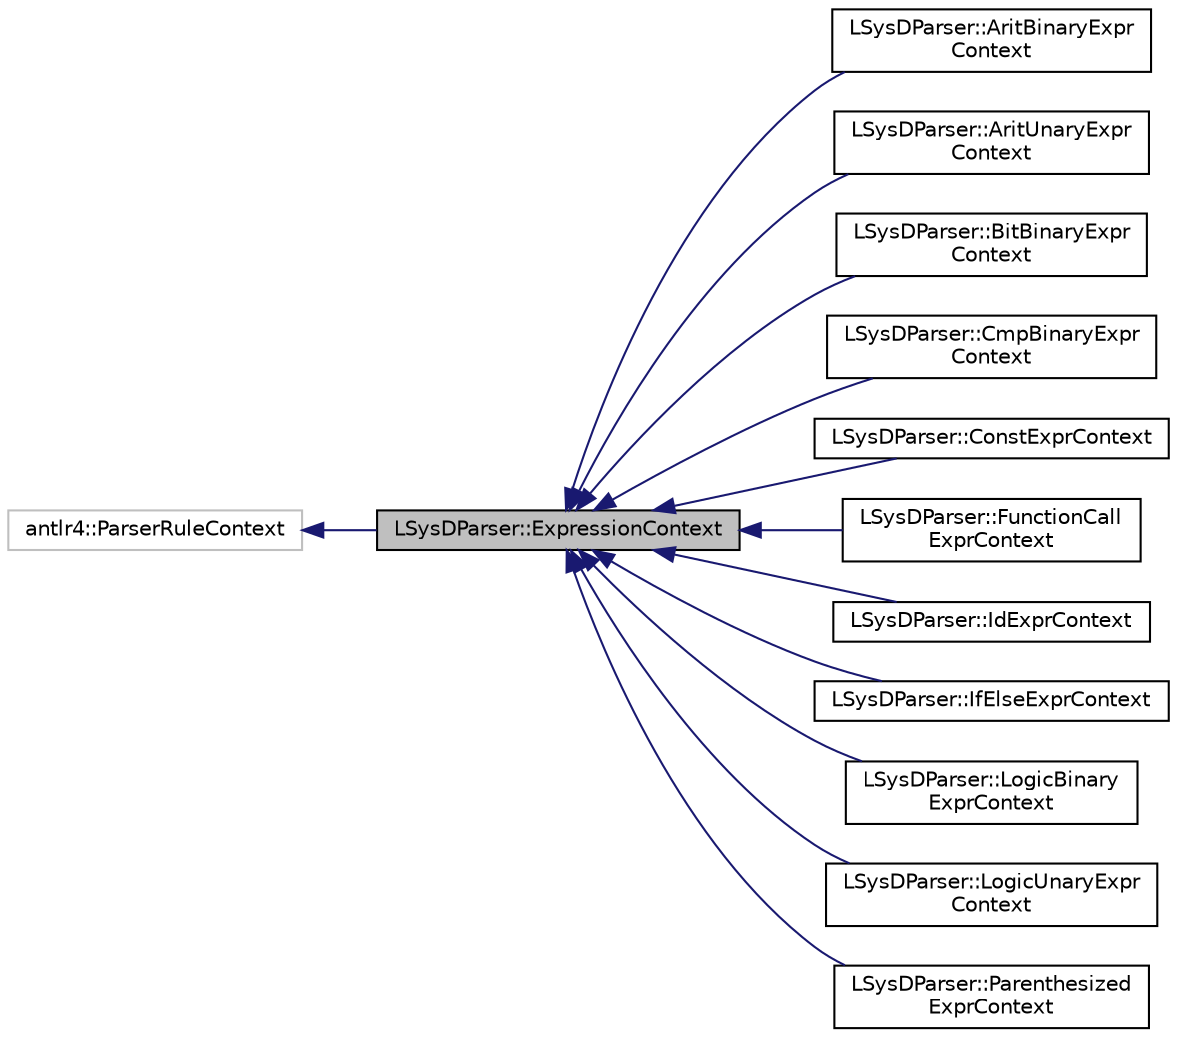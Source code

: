 digraph "LSysDParser::ExpressionContext"
{
 // LATEX_PDF_SIZE
  edge [fontname="Helvetica",fontsize="10",labelfontname="Helvetica",labelfontsize="10"];
  node [fontname="Helvetica",fontsize="10",shape=record];
  rankdir="LR";
  Node1 [label="LSysDParser::ExpressionContext",height=0.2,width=0.4,color="black", fillcolor="grey75", style="filled", fontcolor="black",tooltip=" "];
  Node2 -> Node1 [dir="back",color="midnightblue",fontsize="10",style="solid",fontname="Helvetica"];
  Node2 [label="antlr4::ParserRuleContext",height=0.2,width=0.4,color="grey75", fillcolor="white", style="filled",tooltip=" "];
  Node1 -> Node3 [dir="back",color="midnightblue",fontsize="10",style="solid",fontname="Helvetica"];
  Node3 [label="LSysDParser::AritBinaryExpr\lContext",height=0.2,width=0.4,color="black", fillcolor="white", style="filled",URL="$classLSysDParser_1_1AritBinaryExprContext.html",tooltip=" "];
  Node1 -> Node4 [dir="back",color="midnightblue",fontsize="10",style="solid",fontname="Helvetica"];
  Node4 [label="LSysDParser::AritUnaryExpr\lContext",height=0.2,width=0.4,color="black", fillcolor="white", style="filled",URL="$classLSysDParser_1_1AritUnaryExprContext.html",tooltip=" "];
  Node1 -> Node5 [dir="back",color="midnightblue",fontsize="10",style="solid",fontname="Helvetica"];
  Node5 [label="LSysDParser::BitBinaryExpr\lContext",height=0.2,width=0.4,color="black", fillcolor="white", style="filled",URL="$classLSysDParser_1_1BitBinaryExprContext.html",tooltip=" "];
  Node1 -> Node6 [dir="back",color="midnightblue",fontsize="10",style="solid",fontname="Helvetica"];
  Node6 [label="LSysDParser::CmpBinaryExpr\lContext",height=0.2,width=0.4,color="black", fillcolor="white", style="filled",URL="$classLSysDParser_1_1CmpBinaryExprContext.html",tooltip=" "];
  Node1 -> Node7 [dir="back",color="midnightblue",fontsize="10",style="solid",fontname="Helvetica"];
  Node7 [label="LSysDParser::ConstExprContext",height=0.2,width=0.4,color="black", fillcolor="white", style="filled",URL="$classLSysDParser_1_1ConstExprContext.html",tooltip=" "];
  Node1 -> Node8 [dir="back",color="midnightblue",fontsize="10",style="solid",fontname="Helvetica"];
  Node8 [label="LSysDParser::FunctionCall\lExprContext",height=0.2,width=0.4,color="black", fillcolor="white", style="filled",URL="$classLSysDParser_1_1FunctionCallExprContext.html",tooltip=" "];
  Node1 -> Node9 [dir="back",color="midnightblue",fontsize="10",style="solid",fontname="Helvetica"];
  Node9 [label="LSysDParser::IdExprContext",height=0.2,width=0.4,color="black", fillcolor="white", style="filled",URL="$classLSysDParser_1_1IdExprContext.html",tooltip=" "];
  Node1 -> Node10 [dir="back",color="midnightblue",fontsize="10",style="solid",fontname="Helvetica"];
  Node10 [label="LSysDParser::IfElseExprContext",height=0.2,width=0.4,color="black", fillcolor="white", style="filled",URL="$classLSysDParser_1_1IfElseExprContext.html",tooltip=" "];
  Node1 -> Node11 [dir="back",color="midnightblue",fontsize="10",style="solid",fontname="Helvetica"];
  Node11 [label="LSysDParser::LogicBinary\lExprContext",height=0.2,width=0.4,color="black", fillcolor="white", style="filled",URL="$classLSysDParser_1_1LogicBinaryExprContext.html",tooltip=" "];
  Node1 -> Node12 [dir="back",color="midnightblue",fontsize="10",style="solid",fontname="Helvetica"];
  Node12 [label="LSysDParser::LogicUnaryExpr\lContext",height=0.2,width=0.4,color="black", fillcolor="white", style="filled",URL="$classLSysDParser_1_1LogicUnaryExprContext.html",tooltip=" "];
  Node1 -> Node13 [dir="back",color="midnightblue",fontsize="10",style="solid",fontname="Helvetica"];
  Node13 [label="LSysDParser::Parenthesized\lExprContext",height=0.2,width=0.4,color="black", fillcolor="white", style="filled",URL="$classLSysDParser_1_1ParenthesizedExprContext.html",tooltip=" "];
}

